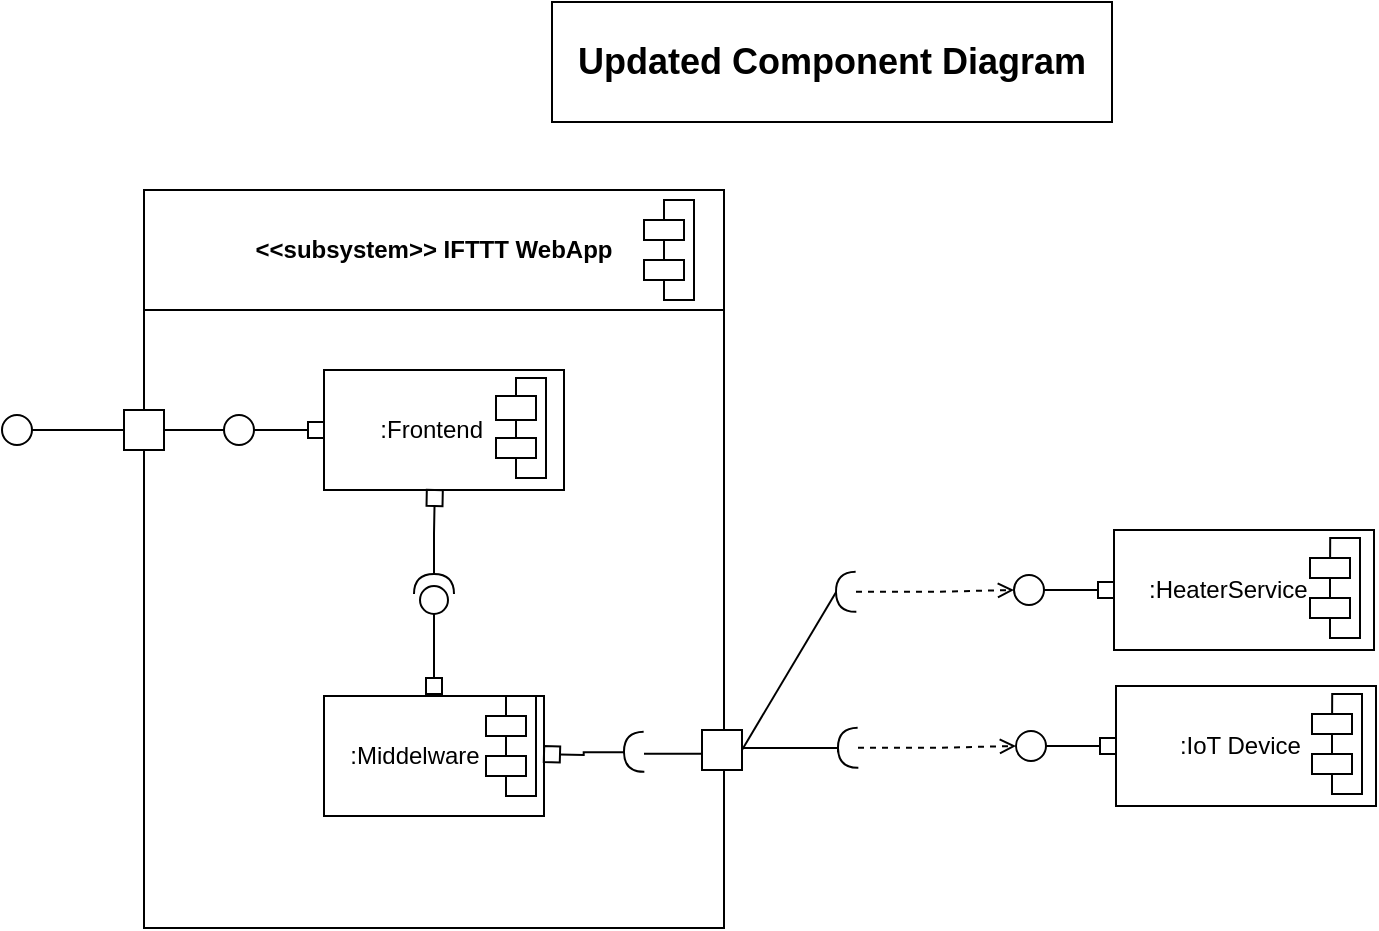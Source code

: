 <mxfile version="21.0.2" type="device"><diagram name="Page-1" id="wEHAT4hiRdMtk8Lq_rRN"><mxGraphModel dx="1134" dy="614" grid="1" gridSize="10" guides="1" tooltips="1" connect="1" arrows="1" fold="1" page="1" pageScale="1" pageWidth="827" pageHeight="1169" math="0" shadow="0"><root><mxCell id="0"/><mxCell id="1" parent="0"/><mxCell id="szkpmlGNHgGeYvoo16tt-1" value="&amp;lt;&amp;lt;subsystem&amp;gt;&amp;gt; IFTTT WebApp" style="swimlane;whiteSpace=wrap;html=1;startSize=60;" parent="1" vertex="1"><mxGeometry x="89" y="141" width="290" height="369" as="geometry"/></mxCell><mxCell id="szkpmlGNHgGeYvoo16tt-12" value=":Frontend&amp;nbsp; &amp;nbsp;&amp;nbsp;" style="html=1;" parent="szkpmlGNHgGeYvoo16tt-1" vertex="1"><mxGeometry x="90" y="90" width="120" height="60" as="geometry"/></mxCell><mxCell id="szkpmlGNHgGeYvoo16tt-13" value=":Middelware&amp;nbsp; &amp;nbsp;&amp;nbsp;&amp;nbsp;&amp;nbsp;" style="html=1;" parent="szkpmlGNHgGeYvoo16tt-1" vertex="1"><mxGeometry x="90" y="253" width="110" height="60" as="geometry"/></mxCell><mxCell id="szkpmlGNHgGeYvoo16tt-24" style="edgeStyle=orthogonalEdgeStyle;rounded=0;orthogonalLoop=1;jettySize=auto;html=1;exitX=1;exitY=0.5;exitDx=0;exitDy=0;entryX=0;entryY=0.5;entryDx=0;entryDy=0;startArrow=none;startFill=0;endArrow=box;endFill=0;" parent="szkpmlGNHgGeYvoo16tt-1" source="szkpmlGNHgGeYvoo16tt-23" target="szkpmlGNHgGeYvoo16tt-12" edge="1"><mxGeometry relative="1" as="geometry"><Array as="points"><mxPoint x="70" y="120"/><mxPoint x="70" y="120"/></Array></mxGeometry></mxCell><mxCell id="szkpmlGNHgGeYvoo16tt-30" style="edgeStyle=orthogonalEdgeStyle;rounded=0;orthogonalLoop=1;jettySize=auto;html=1;exitX=0;exitY=0.5;exitDx=0;exitDy=0;entryX=1;entryY=0.5;entryDx=0;entryDy=0;startArrow=none;startFill=0;endArrow=none;endFill=0;" parent="szkpmlGNHgGeYvoo16tt-1" source="szkpmlGNHgGeYvoo16tt-23" target="szkpmlGNHgGeYvoo16tt-29" edge="1"><mxGeometry relative="1" as="geometry"/></mxCell><mxCell id="szkpmlGNHgGeYvoo16tt-23" value="" style="ellipse;whiteSpace=wrap;html=1;aspect=fixed;" parent="szkpmlGNHgGeYvoo16tt-1" vertex="1"><mxGeometry x="40" y="112.5" width="15" height="15" as="geometry"/></mxCell><mxCell id="szkpmlGNHgGeYvoo16tt-29" value="" style="rounded=0;whiteSpace=wrap;html=1;" parent="szkpmlGNHgGeYvoo16tt-1" vertex="1"><mxGeometry x="-10" y="110" width="20" height="20" as="geometry"/></mxCell><mxCell id="szkpmlGNHgGeYvoo16tt-35" value="" style="html=1;" parent="szkpmlGNHgGeYvoo16tt-1" vertex="1"><mxGeometry x="250" y="15" width="20" height="10" as="geometry"/></mxCell><mxCell id="szkpmlGNHgGeYvoo16tt-36" value="" style="html=1;" parent="szkpmlGNHgGeYvoo16tt-1" vertex="1"><mxGeometry x="250" y="35" width="20" height="10" as="geometry"/></mxCell><mxCell id="szkpmlGNHgGeYvoo16tt-33" style="edgeStyle=orthogonalEdgeStyle;rounded=0;orthogonalLoop=1;jettySize=auto;html=1;entryX=0.5;entryY=1;entryDx=0;entryDy=0;startArrow=none;startFill=0;endArrow=none;endFill=0;" parent="szkpmlGNHgGeYvoo16tt-1" source="szkpmlGNHgGeYvoo16tt-35" target="szkpmlGNHgGeYvoo16tt-36" edge="1"><mxGeometry relative="1" as="geometry"><Array as="points"><mxPoint x="260" y="5"/><mxPoint x="275" y="5"/><mxPoint x="275" y="55"/><mxPoint x="260" y="55"/></Array></mxGeometry></mxCell><mxCell id="szkpmlGNHgGeYvoo16tt-34" style="edgeStyle=orthogonalEdgeStyle;rounded=0;orthogonalLoop=1;jettySize=auto;html=1;exitX=0.5;exitY=1;exitDx=0;exitDy=0;entryX=0.5;entryY=0;entryDx=0;entryDy=0;startArrow=none;startFill=0;endArrow=none;endFill=0;" parent="szkpmlGNHgGeYvoo16tt-1" source="szkpmlGNHgGeYvoo16tt-35" target="szkpmlGNHgGeYvoo16tt-36" edge="1"><mxGeometry relative="1" as="geometry"/></mxCell><mxCell id="szkpmlGNHgGeYvoo16tt-76" style="edgeStyle=orthogonalEdgeStyle;rounded=0;orthogonalLoop=1;jettySize=auto;html=1;exitX=1;exitY=0.5;exitDx=0;exitDy=0;exitPerimeter=0;entryX=1;entryY=0.5;entryDx=0;entryDy=0;startArrow=none;startFill=0;endArrow=box;endFill=0;" parent="szkpmlGNHgGeYvoo16tt-1" source="szkpmlGNHgGeYvoo16tt-71" edge="1"><mxGeometry relative="1" as="geometry"><mxPoint x="200" y="282" as="targetPoint"/></mxGeometry></mxCell><mxCell id="szkpmlGNHgGeYvoo16tt-71" value="" style="shape=requiredInterface;html=1;verticalLabelPosition=bottom;sketch=0;rotation=-181;" parent="szkpmlGNHgGeYvoo16tt-1" vertex="1"><mxGeometry x="240" y="271" width="10" height="20" as="geometry"/></mxCell><mxCell id="n9bDBoLRp9q2iU7oMrPj-11" style="edgeStyle=orthogonalEdgeStyle;rounded=0;orthogonalLoop=1;jettySize=auto;html=1;exitX=0.5;exitY=0;exitDx=0;exitDy=0;entryX=0;entryY=0.5;entryDx=0;entryDy=0;entryPerimeter=0;startArrow=box;startFill=0;endArrow=none;endFill=0;" parent="szkpmlGNHgGeYvoo16tt-1" target="n9bDBoLRp9q2iU7oMrPj-12" edge="1"><mxGeometry relative="1" as="geometry"><Array as="points"><mxPoint x="145" y="252"/></Array><mxPoint x="145" y="252" as="sourcePoint"/></mxGeometry></mxCell><mxCell id="n9bDBoLRp9q2iU7oMrPj-12" value="" style="shape=providedRequiredInterface;html=1;verticalLabelPosition=bottom;sketch=0;rotation=-90;" parent="szkpmlGNHgGeYvoo16tt-1" vertex="1"><mxGeometry x="135" y="192" width="20" height="20" as="geometry"/></mxCell><mxCell id="n9bDBoLRp9q2iU7oMrPj-18" style="edgeStyle=orthogonalEdgeStyle;rounded=0;orthogonalLoop=1;jettySize=auto;html=1;entryX=0.5;entryY=1;entryDx=0;entryDy=0;startArrow=none;startFill=0;endArrow=box;endFill=0;exitX=1;exitY=0.5;exitDx=0;exitDy=0;exitPerimeter=0;" parent="szkpmlGNHgGeYvoo16tt-1" source="n9bDBoLRp9q2iU7oMrPj-12" edge="1"><mxGeometry relative="1" as="geometry"><mxPoint x="145" y="189" as="sourcePoint"/><mxPoint x="145.41" y="150" as="targetPoint"/><Array as="points"/></mxGeometry></mxCell><mxCell id="szkpmlGNHgGeYvoo16tt-27" value="" style="ellipse;whiteSpace=wrap;html=1;aspect=fixed;" parent="1" vertex="1"><mxGeometry x="18" y="253.5" width="15" height="15" as="geometry"/></mxCell><mxCell id="szkpmlGNHgGeYvoo16tt-31" style="edgeStyle=orthogonalEdgeStyle;rounded=0;orthogonalLoop=1;jettySize=auto;html=1;exitX=0;exitY=0.5;exitDx=0;exitDy=0;entryX=1;entryY=0.5;entryDx=0;entryDy=0;startArrow=none;startFill=0;endArrow=none;endFill=0;" parent="1" source="szkpmlGNHgGeYvoo16tt-29" target="szkpmlGNHgGeYvoo16tt-27" edge="1"><mxGeometry relative="1" as="geometry"/></mxCell><mxCell id="szkpmlGNHgGeYvoo16tt-37" style="edgeStyle=orthogonalEdgeStyle;rounded=0;orthogonalLoop=1;jettySize=auto;html=1;entryX=0.5;entryY=1;entryDx=0;entryDy=0;startArrow=none;startFill=0;endArrow=none;endFill=0;" parent="1" source="szkpmlGNHgGeYvoo16tt-39" target="szkpmlGNHgGeYvoo16tt-40" edge="1"><mxGeometry relative="1" as="geometry"><Array as="points"><mxPoint x="275" y="235"/><mxPoint x="290" y="235"/><mxPoint x="290" y="285"/><mxPoint x="275" y="285"/></Array></mxGeometry></mxCell><mxCell id="szkpmlGNHgGeYvoo16tt-38" style="edgeStyle=orthogonalEdgeStyle;rounded=0;orthogonalLoop=1;jettySize=auto;html=1;exitX=0.5;exitY=1;exitDx=0;exitDy=0;entryX=0.5;entryY=0;entryDx=0;entryDy=0;startArrow=none;startFill=0;endArrow=none;endFill=0;" parent="1" source="szkpmlGNHgGeYvoo16tt-39" target="szkpmlGNHgGeYvoo16tt-40" edge="1"><mxGeometry relative="1" as="geometry"/></mxCell><mxCell id="szkpmlGNHgGeYvoo16tt-39" value="" style="html=1;" parent="1" vertex="1"><mxGeometry x="265" y="244" width="20" height="12" as="geometry"/></mxCell><mxCell id="szkpmlGNHgGeYvoo16tt-40" value="" style="html=1;" parent="1" vertex="1"><mxGeometry x="265" y="265" width="20" height="10" as="geometry"/></mxCell><mxCell id="szkpmlGNHgGeYvoo16tt-41" style="edgeStyle=orthogonalEdgeStyle;rounded=0;orthogonalLoop=1;jettySize=auto;html=1;entryX=0.5;entryY=1;entryDx=0;entryDy=0;startArrow=none;startFill=0;endArrow=none;endFill=0;" parent="1" source="szkpmlGNHgGeYvoo16tt-43" target="szkpmlGNHgGeYvoo16tt-44" edge="1"><mxGeometry relative="1" as="geometry"><Array as="points"><mxPoint x="270" y="394"/><mxPoint x="285" y="394"/><mxPoint x="285" y="444"/><mxPoint x="270" y="444"/></Array></mxGeometry></mxCell><mxCell id="szkpmlGNHgGeYvoo16tt-42" style="edgeStyle=orthogonalEdgeStyle;rounded=0;orthogonalLoop=1;jettySize=auto;html=1;exitX=0.5;exitY=1;exitDx=0;exitDy=0;entryX=0.5;entryY=0;entryDx=0;entryDy=0;startArrow=none;startFill=0;endArrow=none;endFill=0;" parent="1" source="szkpmlGNHgGeYvoo16tt-43" target="szkpmlGNHgGeYvoo16tt-44" edge="1"><mxGeometry relative="1" as="geometry"/></mxCell><mxCell id="szkpmlGNHgGeYvoo16tt-43" value="" style="html=1;" parent="1" vertex="1"><mxGeometry x="260" y="404" width="20" height="10" as="geometry"/></mxCell><mxCell id="szkpmlGNHgGeYvoo16tt-44" value="" style="html=1;" parent="1" vertex="1"><mxGeometry x="260" y="424" width="20" height="10" as="geometry"/></mxCell><mxCell id="szkpmlGNHgGeYvoo16tt-64" style="edgeStyle=orthogonalEdgeStyle;rounded=0;orthogonalLoop=1;jettySize=auto;html=1;entryX=0.5;entryY=1;entryDx=0;entryDy=0;startArrow=none;startFill=0;endArrow=none;endFill=0;" parent="1" edge="1"><mxGeometry relative="1" as="geometry"><Array as="points"><mxPoint x="700" y="1073"/><mxPoint x="715" y="1073"/><mxPoint x="715" y="1123"/><mxPoint x="700" y="1123"/></Array><mxPoint x="700.0" y="1083" as="sourcePoint"/></mxGeometry></mxCell><mxCell id="szkpmlGNHgGeYvoo16tt-79" style="edgeStyle=orthogonalEdgeStyle;rounded=0;orthogonalLoop=1;jettySize=auto;html=1;exitX=1;exitY=0.5;exitDx=0;exitDy=0;entryX=1;entryY=0.5;entryDx=0;entryDy=0;entryPerimeter=0;startArrow=none;startFill=0;endArrow=none;endFill=0;" parent="1" edge="1"><mxGeometry relative="1" as="geometry"><mxPoint x="388.0" y="420" as="sourcePoint"/><mxPoint x="436.001" y="422.087" as="targetPoint"/><Array as="points"><mxPoint x="436" y="420"/></Array></mxGeometry></mxCell><mxCell id="szkpmlGNHgGeYvoo16tt-69" value="" style="rounded=0;whiteSpace=wrap;html=1;" parent="1" vertex="1"><mxGeometry x="368" y="411" width="20" height="20" as="geometry"/></mxCell><mxCell id="szkpmlGNHgGeYvoo16tt-75" style="edgeStyle=orthogonalEdgeStyle;rounded=0;orthogonalLoop=1;jettySize=auto;html=1;exitX=0;exitY=0.5;exitDx=0;exitDy=0;exitPerimeter=0;entryX=0;entryY=0.5;entryDx=0;entryDy=0;startArrow=none;startFill=0;endArrow=none;endFill=0;" parent="1" target="szkpmlGNHgGeYvoo16tt-69" edge="1"><mxGeometry relative="1" as="geometry"><mxPoint x="338.999" y="422.913" as="sourcePoint"/></mxGeometry></mxCell><mxCell id="szkpmlGNHgGeYvoo16tt-81" style="edgeStyle=orthogonalEdgeStyle;rounded=0;orthogonalLoop=1;jettySize=auto;html=1;startArrow=none;startFill=0;endArrow=open;endFill=0;dashed=1;exitX=0;exitY=0.5;exitDx=0;exitDy=0;exitPerimeter=0;entryX=0;entryY=0.5;entryDx=0;entryDy=0;" parent="1" source="szkpmlGNHgGeYvoo16tt-78" target="pp2zcSYSN0qkg6baVy2o-42" edge="1"><mxGeometry relative="1" as="geometry"><mxPoint x="450" y="420" as="sourcePoint"/><mxPoint x="530" y="350" as="targetPoint"/></mxGeometry></mxCell><mxCell id="szkpmlGNHgGeYvoo16tt-78" value="" style="shape=requiredInterface;html=1;verticalLabelPosition=bottom;sketch=0;rotation=-181;" parent="1" vertex="1"><mxGeometry x="436" y="410" width="10" height="20" as="geometry"/></mxCell><mxCell id="n9bDBoLRp9q2iU7oMrPj-52" value="&lt;b&gt;&lt;font style=&quot;font-size: 18px;&quot;&gt;Updated Component Diagram&lt;/font&gt;&lt;/b&gt;" style="rounded=0;whiteSpace=wrap;html=1;" parent="1" vertex="1"><mxGeometry x="293" y="47" width="280" height="60" as="geometry"/></mxCell><mxCell id="pp2zcSYSN0qkg6baVy2o-11" value=":IoT Device&amp;nbsp;&amp;nbsp;" style="html=1;" vertex="1" parent="1"><mxGeometry x="575" y="389" width="130" height="60" as="geometry"/></mxCell><mxCell id="pp2zcSYSN0qkg6baVy2o-14" style="edgeStyle=orthogonalEdgeStyle;rounded=0;orthogonalLoop=1;jettySize=auto;html=1;entryX=0.5;entryY=1;entryDx=0;entryDy=0;startArrow=none;startFill=0;endArrow=none;endFill=0;" edge="1" parent="1"><mxGeometry relative="1" as="geometry"><Array as="points"><mxPoint x="683" y="393"/><mxPoint x="698" y="393"/><mxPoint x="698" y="443"/><mxPoint x="683" y="443"/></Array><mxPoint x="683.059" y="403" as="sourcePoint"/><mxPoint x="683" y="433" as="targetPoint"/></mxGeometry></mxCell><mxCell id="pp2zcSYSN0qkg6baVy2o-15" style="edgeStyle=orthogonalEdgeStyle;rounded=0;orthogonalLoop=1;jettySize=auto;html=1;exitX=0.5;exitY=1;exitDx=0;exitDy=0;entryX=0.5;entryY=0;entryDx=0;entryDy=0;startArrow=none;startFill=0;endArrow=none;endFill=0;" edge="1" parent="1" source="pp2zcSYSN0qkg6baVy2o-16" target="pp2zcSYSN0qkg6baVy2o-17"><mxGeometry relative="1" as="geometry"/></mxCell><mxCell id="pp2zcSYSN0qkg6baVy2o-16" value="" style="html=1;" vertex="1" parent="1"><mxGeometry x="673" y="403" width="20" height="10" as="geometry"/></mxCell><mxCell id="pp2zcSYSN0qkg6baVy2o-17" value="" style="html=1;" vertex="1" parent="1"><mxGeometry x="673" y="423" width="20" height="10" as="geometry"/></mxCell><mxCell id="pp2zcSYSN0qkg6baVy2o-41" style="edgeStyle=orthogonalEdgeStyle;rounded=0;orthogonalLoop=1;jettySize=auto;html=1;exitX=1;exitY=0.5;exitDx=0;exitDy=0;entryX=0;entryY=0.5;entryDx=0;entryDy=0;startArrow=none;startFill=0;endArrow=box;endFill=0;" edge="1" parent="1" source="pp2zcSYSN0qkg6baVy2o-42"><mxGeometry relative="1" as="geometry"><Array as="points"><mxPoint x="555" y="419"/><mxPoint x="555" y="419"/></Array><mxPoint x="575" y="419" as="targetPoint"/></mxGeometry></mxCell><mxCell id="pp2zcSYSN0qkg6baVy2o-42" value="" style="ellipse;whiteSpace=wrap;html=1;aspect=fixed;" vertex="1" parent="1"><mxGeometry x="525" y="411.5" width="15" height="15" as="geometry"/></mxCell><mxCell id="pp2zcSYSN0qkg6baVy2o-43" style="edgeStyle=orthogonalEdgeStyle;rounded=0;orthogonalLoop=1;jettySize=auto;html=1;startArrow=none;startFill=0;endArrow=open;endFill=0;dashed=1;exitX=0;exitY=0.5;exitDx=0;exitDy=0;exitPerimeter=0;entryX=0;entryY=0.5;entryDx=0;entryDy=0;" edge="1" parent="1" source="pp2zcSYSN0qkg6baVy2o-44" target="pp2zcSYSN0qkg6baVy2o-51"><mxGeometry relative="1" as="geometry"><mxPoint x="449" y="342" as="sourcePoint"/><mxPoint x="529" y="272" as="targetPoint"/></mxGeometry></mxCell><mxCell id="pp2zcSYSN0qkg6baVy2o-44" value="" style="shape=requiredInterface;html=1;verticalLabelPosition=bottom;sketch=0;rotation=-181;" vertex="1" parent="1"><mxGeometry x="435" y="332" width="10" height="20" as="geometry"/></mxCell><mxCell id="pp2zcSYSN0qkg6baVy2o-45" value=":HeaterService&amp;nbsp; &amp;nbsp; &amp;nbsp;" style="html=1;" vertex="1" parent="1"><mxGeometry x="574" y="311" width="130" height="60" as="geometry"/></mxCell><mxCell id="pp2zcSYSN0qkg6baVy2o-46" style="edgeStyle=orthogonalEdgeStyle;rounded=0;orthogonalLoop=1;jettySize=auto;html=1;entryX=0.5;entryY=1;entryDx=0;entryDy=0;startArrow=none;startFill=0;endArrow=none;endFill=0;" edge="1" parent="1"><mxGeometry relative="1" as="geometry"><Array as="points"><mxPoint x="682" y="315"/><mxPoint x="697" y="315"/><mxPoint x="697" y="365"/><mxPoint x="682" y="365"/></Array><mxPoint x="682.059" y="325" as="sourcePoint"/><mxPoint x="682" y="355" as="targetPoint"/></mxGeometry></mxCell><mxCell id="pp2zcSYSN0qkg6baVy2o-47" style="edgeStyle=orthogonalEdgeStyle;rounded=0;orthogonalLoop=1;jettySize=auto;html=1;exitX=0.5;exitY=1;exitDx=0;exitDy=0;entryX=0.5;entryY=0;entryDx=0;entryDy=0;startArrow=none;startFill=0;endArrow=none;endFill=0;" edge="1" parent="1" source="pp2zcSYSN0qkg6baVy2o-48" target="pp2zcSYSN0qkg6baVy2o-49"><mxGeometry relative="1" as="geometry"/></mxCell><mxCell id="pp2zcSYSN0qkg6baVy2o-48" value="" style="html=1;" vertex="1" parent="1"><mxGeometry x="672" y="325" width="20" height="10" as="geometry"/></mxCell><mxCell id="pp2zcSYSN0qkg6baVy2o-49" value="" style="html=1;" vertex="1" parent="1"><mxGeometry x="672" y="345" width="20" height="10" as="geometry"/></mxCell><mxCell id="pp2zcSYSN0qkg6baVy2o-50" style="edgeStyle=orthogonalEdgeStyle;rounded=0;orthogonalLoop=1;jettySize=auto;html=1;exitX=1;exitY=0.5;exitDx=0;exitDy=0;entryX=0;entryY=0.5;entryDx=0;entryDy=0;startArrow=none;startFill=0;endArrow=box;endFill=0;" edge="1" parent="1" source="pp2zcSYSN0qkg6baVy2o-51"><mxGeometry relative="1" as="geometry"><Array as="points"><mxPoint x="554" y="341"/><mxPoint x="554" y="341"/></Array><mxPoint x="574" y="341" as="targetPoint"/></mxGeometry></mxCell><mxCell id="pp2zcSYSN0qkg6baVy2o-51" value="" style="ellipse;whiteSpace=wrap;html=1;aspect=fixed;" vertex="1" parent="1"><mxGeometry x="524" y="333.5" width="15" height="15" as="geometry"/></mxCell><mxCell id="pp2zcSYSN0qkg6baVy2o-52" value="" style="endArrow=none;html=1;rounded=0;entryX=1;entryY=0.5;entryDx=0;entryDy=0;entryPerimeter=0;exitX=1;exitY=0.5;exitDx=0;exitDy=0;" edge="1" parent="1" source="szkpmlGNHgGeYvoo16tt-69" target="pp2zcSYSN0qkg6baVy2o-44"><mxGeometry width="50" height="50" relative="1" as="geometry"><mxPoint x="480" y="490" as="sourcePoint"/><mxPoint x="530" y="440" as="targetPoint"/></mxGeometry></mxCell></root></mxGraphModel></diagram></mxfile>